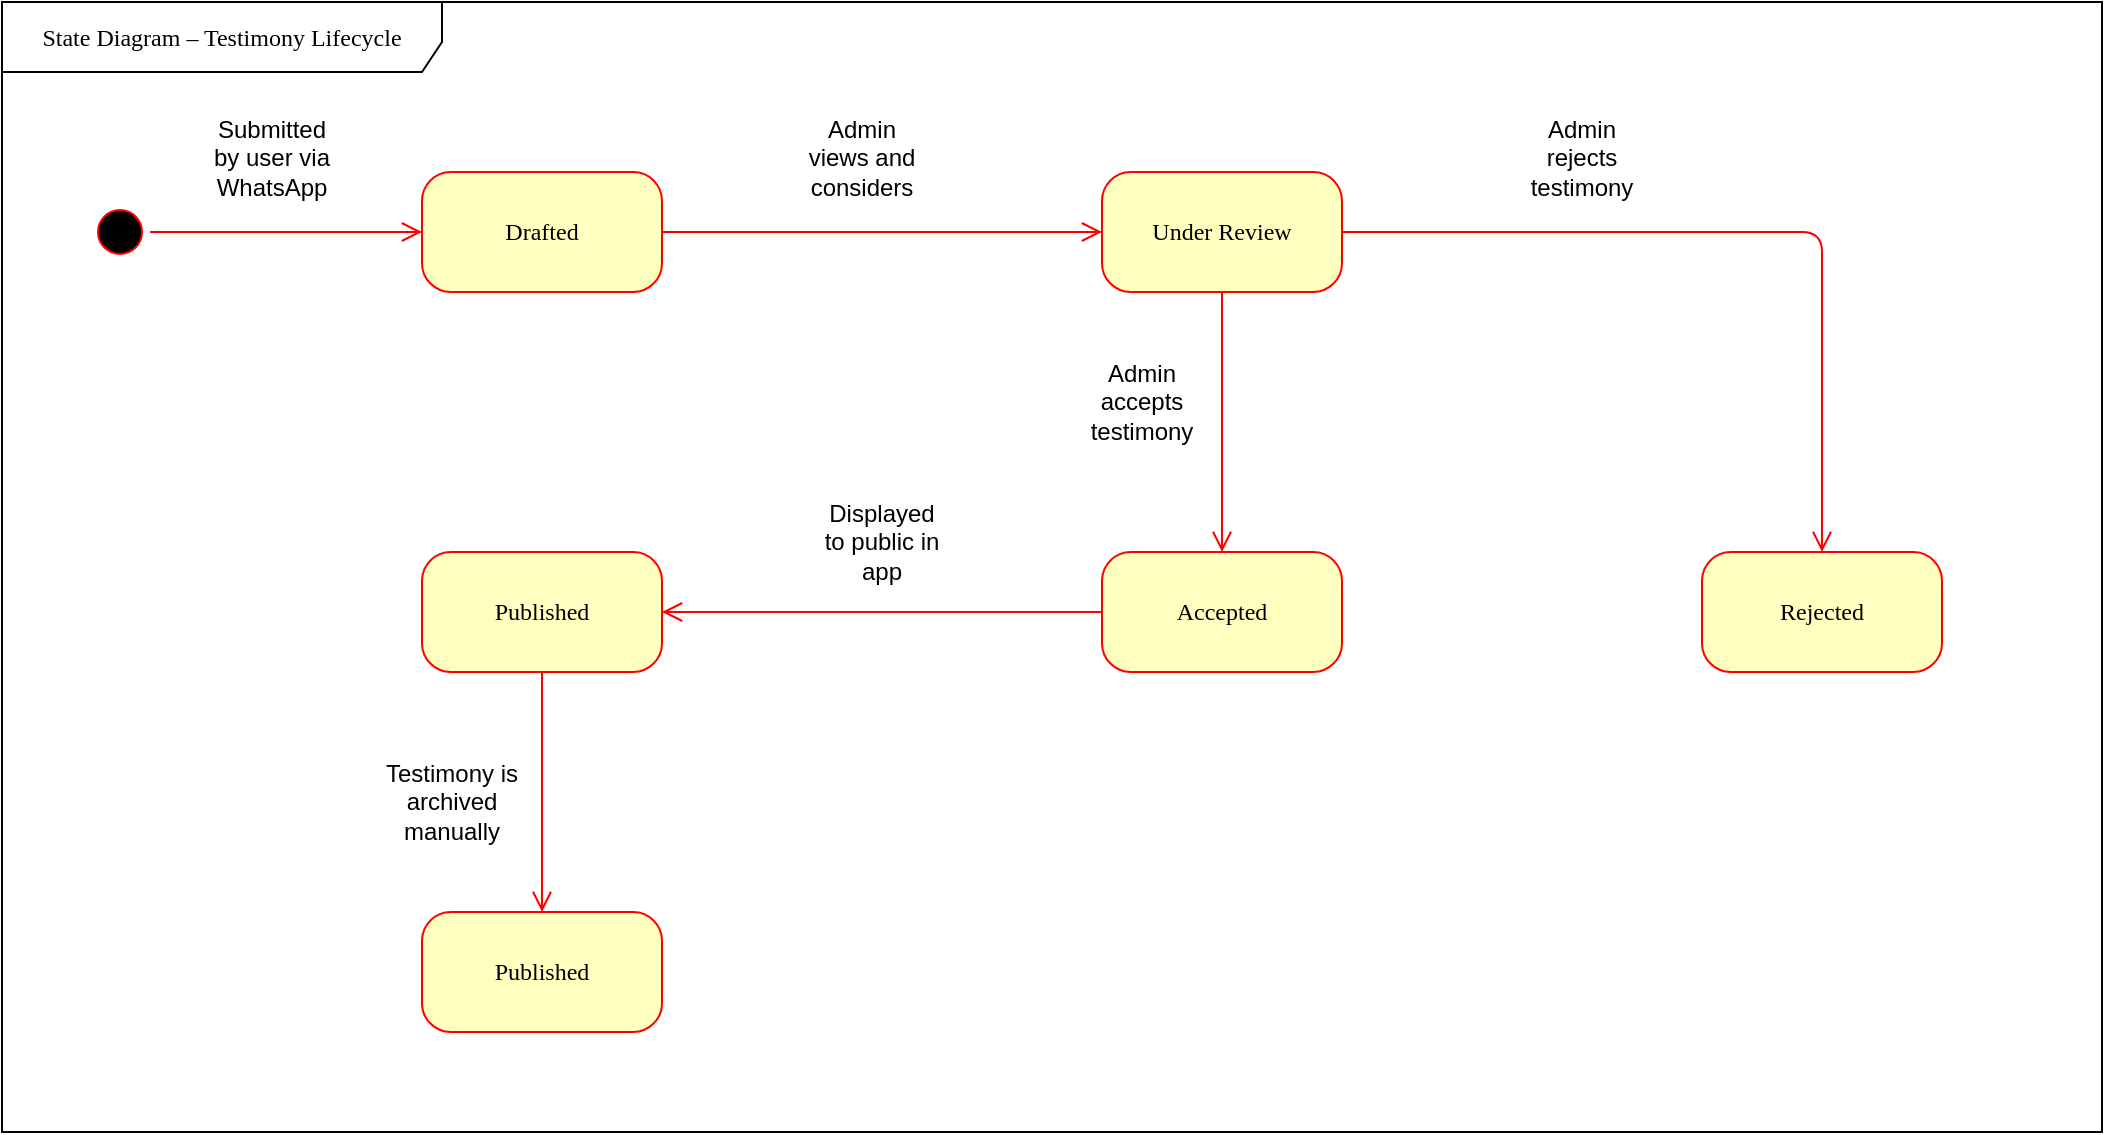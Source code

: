 <mxfile version="26.2.14" pages="2">
  <diagram name="Page-1" id="58cdce13-f638-feb5-8d6f-7d28b1aa9fa0">
    <mxGraphModel dx="1042" dy="543" grid="1" gridSize="10" guides="1" tooltips="1" connect="1" arrows="1" fold="1" page="1" pageScale="1" pageWidth="1100" pageHeight="850" background="none" math="0" shadow="0">
      <root>
        <mxCell id="0" />
        <mxCell id="1" parent="0" />
        <mxCell id="2a3bc250acf0617d-8" value="State Diagram – Testimony Lifecycle" style="shape=umlFrame;whiteSpace=wrap;html=1;rounded=1;shadow=0;comic=0;labelBackgroundColor=none;strokeWidth=1;fontFamily=Verdana;fontSize=12;align=center;width=220;height=35;" parent="1" vertex="1">
          <mxGeometry x="30" y="35" width="1050" height="565" as="geometry" />
        </mxCell>
        <mxCell id="382b91b5511bd0f7-1" value="" style="ellipse;html=1;shape=startState;fillColor=#000000;strokeColor=#ff0000;rounded=1;shadow=0;comic=0;labelBackgroundColor=none;fontFamily=Verdana;fontSize=12;fontColor=#000000;align=center;direction=south;" parent="1" vertex="1">
          <mxGeometry x="74" y="135" width="30" height="30" as="geometry" />
        </mxCell>
        <mxCell id="382b91b5511bd0f7-5" value="Published" style="rounded=1;whiteSpace=wrap;html=1;arcSize=24;fillColor=#ffffc0;strokeColor=#ff0000;shadow=0;comic=0;labelBackgroundColor=none;fontFamily=Verdana;fontSize=12;fontColor=#000000;align=center;" parent="1" vertex="1">
          <mxGeometry x="240" y="310" width="120" height="60" as="geometry" />
        </mxCell>
        <mxCell id="382b91b5511bd0f7-6" value="Drafted" style="rounded=1;whiteSpace=wrap;html=1;arcSize=24;fillColor=#ffffc0;strokeColor=#ff0000;shadow=0;comic=0;labelBackgroundColor=none;fontFamily=Verdana;fontSize=12;fontColor=#000000;align=center;" parent="1" vertex="1">
          <mxGeometry x="240" y="120" width="120" height="60" as="geometry" />
        </mxCell>
        <mxCell id="382b91b5511bd0f7-7" value="Under Review" style="rounded=1;whiteSpace=wrap;html=1;arcSize=24;fillColor=#ffffc0;strokeColor=#ff0000;shadow=0;comic=0;labelBackgroundColor=none;fontFamily=Verdana;fontSize=12;fontColor=#000000;align=center;" parent="1" vertex="1">
          <mxGeometry x="580" y="120" width="120" height="60" as="geometry" />
        </mxCell>
        <mxCell id="382b91b5511bd0f7-9" value="Rejected" style="rounded=1;whiteSpace=wrap;html=1;arcSize=24;fillColor=#ffffc0;strokeColor=#ff0000;shadow=0;comic=0;labelBackgroundColor=none;fontFamily=Verdana;fontSize=12;fontColor=#000000;align=center;" parent="1" vertex="1">
          <mxGeometry x="880" y="310" width="120" height="60" as="geometry" />
        </mxCell>
        <mxCell id="382b91b5511bd0f7-10" value="Accepted" style="rounded=1;whiteSpace=wrap;html=1;arcSize=24;fillColor=#ffffc0;strokeColor=#ff0000;shadow=0;comic=0;labelBackgroundColor=none;fontFamily=Verdana;fontSize=12;fontColor=#000000;align=center;" parent="1" vertex="1">
          <mxGeometry x="580" y="310" width="120" height="60" as="geometry" />
        </mxCell>
        <mxCell id="2a3bc250acf0617d-9" style="edgeStyle=orthogonalEdgeStyle;html=1;labelBackgroundColor=none;endArrow=open;endSize=8;strokeColor=#ff0000;fontFamily=Verdana;fontSize=12;align=left;" parent="1" source="382b91b5511bd0f7-1" target="382b91b5511bd0f7-6" edge="1">
          <mxGeometry relative="1" as="geometry" />
        </mxCell>
        <mxCell id="ndc9le6UYOeYiSDAuOgX-5" value="Published" style="rounded=1;whiteSpace=wrap;html=1;arcSize=24;fillColor=#ffffc0;strokeColor=#ff0000;shadow=0;comic=0;labelBackgroundColor=none;fontFamily=Verdana;fontSize=12;fontColor=#000000;align=center;" vertex="1" parent="1">
          <mxGeometry x="240" y="490" width="120" height="60" as="geometry" />
        </mxCell>
        <mxCell id="ndc9le6UYOeYiSDAuOgX-9" value="Admin views and considers" style="text;html=1;align=center;verticalAlign=middle;whiteSpace=wrap;rounded=0;" vertex="1" parent="1">
          <mxGeometry x="430" y="90" width="60" height="45" as="geometry" />
        </mxCell>
        <mxCell id="ndc9le6UYOeYiSDAuOgX-11" value="Admin accepts testimony" style="text;html=1;align=center;verticalAlign=middle;whiteSpace=wrap;rounded=0;" vertex="1" parent="1">
          <mxGeometry x="570" y="210" width="60" height="50" as="geometry" />
        </mxCell>
        <mxCell id="ndc9le6UYOeYiSDAuOgX-12" value="Admin rejects testimony" style="text;html=1;align=center;verticalAlign=middle;whiteSpace=wrap;rounded=0;" vertex="1" parent="1">
          <mxGeometry x="790" y="90" width="60" height="45" as="geometry" />
        </mxCell>
        <mxCell id="ndc9le6UYOeYiSDAuOgX-13" value="Displayed to public in app" style="text;html=1;align=center;verticalAlign=middle;whiteSpace=wrap;rounded=0;" vertex="1" parent="1">
          <mxGeometry x="440" y="290" width="60" height="30" as="geometry" />
        </mxCell>
        <mxCell id="ndc9le6UYOeYiSDAuOgX-14" value="Testimony is archived manually" style="text;html=1;align=center;verticalAlign=middle;whiteSpace=wrap;rounded=0;" vertex="1" parent="1">
          <mxGeometry x="220" y="410" width="70" height="50" as="geometry" />
        </mxCell>
        <mxCell id="ndc9le6UYOeYiSDAuOgX-15" style="edgeStyle=orthogonalEdgeStyle;html=1;labelBackgroundColor=none;endArrow=open;endSize=8;strokeColor=#ff0000;fontFamily=Verdana;fontSize=12;align=left;exitX=1;exitY=0.5;exitDx=0;exitDy=0;entryX=0;entryY=0.5;entryDx=0;entryDy=0;" edge="1" parent="1" source="382b91b5511bd0f7-6" target="382b91b5511bd0f7-7">
          <mxGeometry relative="1" as="geometry">
            <mxPoint x="402" y="149.5" as="sourcePoint" />
            <mxPoint x="538" y="149.5" as="targetPoint" />
          </mxGeometry>
        </mxCell>
        <mxCell id="ndc9le6UYOeYiSDAuOgX-16" style="edgeStyle=orthogonalEdgeStyle;html=1;labelBackgroundColor=none;endArrow=open;endSize=8;strokeColor=#ff0000;fontFamily=Verdana;fontSize=12;align=left;exitX=1;exitY=0.5;exitDx=0;exitDy=0;entryX=0.5;entryY=0;entryDx=0;entryDy=0;" edge="1" parent="1" source="382b91b5511bd0f7-7" target="382b91b5511bd0f7-9">
          <mxGeometry relative="1" as="geometry">
            <mxPoint x="710" y="149.5" as="sourcePoint" />
            <mxPoint x="930" y="149.5" as="targetPoint" />
          </mxGeometry>
        </mxCell>
        <mxCell id="ndc9le6UYOeYiSDAuOgX-17" style="edgeStyle=orthogonalEdgeStyle;html=1;labelBackgroundColor=none;endArrow=open;endSize=8;strokeColor=#ff0000;fontFamily=Verdana;fontSize=12;align=left;exitX=0.5;exitY=1;exitDx=0;exitDy=0;" edge="1" parent="1" source="382b91b5511bd0f7-7" target="382b91b5511bd0f7-10">
          <mxGeometry relative="1" as="geometry">
            <mxPoint x="830" y="232" as="sourcePoint" />
            <mxPoint x="610" y="232" as="targetPoint" />
          </mxGeometry>
        </mxCell>
        <mxCell id="ndc9le6UYOeYiSDAuOgX-18" style="edgeStyle=orthogonalEdgeStyle;html=1;labelBackgroundColor=none;endArrow=open;endSize=8;strokeColor=#ff0000;fontFamily=Verdana;fontSize=12;align=left;exitX=0.5;exitY=1;exitDx=0;exitDy=0;entryX=0.5;entryY=0;entryDx=0;entryDy=0;" edge="1" parent="1" source="382b91b5511bd0f7-5" target="ndc9le6UYOeYiSDAuOgX-5">
          <mxGeometry relative="1" as="geometry">
            <mxPoint x="299.5" y="380" as="sourcePoint" />
            <mxPoint x="299.5" y="510" as="targetPoint" />
          </mxGeometry>
        </mxCell>
        <mxCell id="ndc9le6UYOeYiSDAuOgX-19" style="edgeStyle=orthogonalEdgeStyle;html=1;labelBackgroundColor=none;endArrow=open;endSize=8;strokeColor=#ff0000;fontFamily=Verdana;fontSize=12;align=left;exitX=0;exitY=0.5;exitDx=0;exitDy=0;entryX=1;entryY=0.5;entryDx=0;entryDy=0;" edge="1" parent="1" source="382b91b5511bd0f7-10" target="382b91b5511bd0f7-5">
          <mxGeometry relative="1" as="geometry">
            <mxPoint x="570" y="339.5" as="sourcePoint" />
            <mxPoint x="380" y="340" as="targetPoint" />
          </mxGeometry>
        </mxCell>
        <mxCell id="8A71CzXxXlTFv-isNXab-1" value="Submitted by user via WhatsApp" style="text;html=1;align=center;verticalAlign=middle;whiteSpace=wrap;rounded=0;" vertex="1" parent="1">
          <mxGeometry x="130" y="90" width="70" height="45" as="geometry" />
        </mxCell>
      </root>
    </mxGraphModel>
  </diagram>
  <diagram id="gRkzxpnKTLhMRPmaKneM" name="Page-2">
    <mxGraphModel dx="1042" dy="543" grid="1" gridSize="10" guides="1" tooltips="1" connect="1" arrows="1" fold="1" page="1" pageScale="1" pageWidth="827" pageHeight="1169" math="0" shadow="0">
      <root>
        <mxCell id="0" />
        <mxCell id="1" parent="0" />
        <mxCell id="juG4G5Rw1NE28D_HhEhv-1" value="State Diagram – Program Lifecycle" style="shape=umlFrame;whiteSpace=wrap;html=1;rounded=1;shadow=0;comic=0;labelBackgroundColor=none;strokeWidth=1;fontFamily=Verdana;fontSize=12;align=center;width=220;height=35;" vertex="1" parent="1">
          <mxGeometry x="30" y="35" width="1050" height="925" as="geometry" />
        </mxCell>
        <mxCell id="juG4G5Rw1NE28D_HhEhv-2" value="" style="ellipse;html=1;shape=startState;fillColor=#000000;strokeColor=#ff0000;rounded=1;shadow=0;comic=0;labelBackgroundColor=none;fontFamily=Verdana;fontSize=12;fontColor=#000000;align=center;direction=south;" vertex="1" parent="1">
          <mxGeometry x="74" y="135" width="30" height="30" as="geometry" />
        </mxCell>
        <mxCell id="juG4G5Rw1NE28D_HhEhv-3" value="Live" style="rounded=1;whiteSpace=wrap;html=1;arcSize=24;fillColor=#ffffc0;strokeColor=#ff0000;shadow=0;comic=0;labelBackgroundColor=none;fontFamily=Verdana;fontSize=12;fontColor=#000000;align=center;" vertex="1" parent="1">
          <mxGeometry x="740" y="510" width="120" height="60" as="geometry" />
        </mxCell>
        <mxCell id="juG4G5Rw1NE28D_HhEhv-4" value="Draft" style="rounded=1;whiteSpace=wrap;html=1;arcSize=24;fillColor=#ffffc0;strokeColor=#ff0000;shadow=0;comic=0;labelBackgroundColor=none;fontFamily=Verdana;fontSize=12;fontColor=#000000;align=center;" vertex="1" parent="1">
          <mxGeometry x="240" y="120" width="120" height="60" as="geometry" />
        </mxCell>
        <mxCell id="juG4G5Rw1NE28D_HhEhv-5" value="Pending Approval" style="rounded=1;whiteSpace=wrap;html=1;arcSize=24;fillColor=#ffffc0;strokeColor=#ff0000;shadow=0;comic=0;labelBackgroundColor=none;fontFamily=Verdana;fontSize=12;fontColor=#000000;align=center;" vertex="1" parent="1">
          <mxGeometry x="580" y="120" width="120" height="60" as="geometry" />
        </mxCell>
        <mxCell id="juG4G5Rw1NE28D_HhEhv-6" value="Auto Approved" style="rounded=1;whiteSpace=wrap;html=1;arcSize=24;fillColor=#ffffc0;strokeColor=#ff0000;shadow=0;comic=0;labelBackgroundColor=none;fontFamily=Verdana;fontSize=12;fontColor=#000000;align=center;" vertex="1" parent="1">
          <mxGeometry x="880" y="310" width="120" height="60" as="geometry" />
        </mxCell>
        <mxCell id="juG4G5Rw1NE28D_HhEhv-7" value="Approved" style="rounded=1;whiteSpace=wrap;html=1;arcSize=24;fillColor=#ffffc0;strokeColor=#ff0000;shadow=0;comic=0;labelBackgroundColor=none;fontFamily=Verdana;fontSize=12;fontColor=#000000;align=center;" vertex="1" parent="1">
          <mxGeometry x="580" y="310" width="120" height="60" as="geometry" />
        </mxCell>
        <mxCell id="juG4G5Rw1NE28D_HhEhv-8" style="edgeStyle=orthogonalEdgeStyle;html=1;labelBackgroundColor=none;endArrow=open;endSize=8;strokeColor=#ff0000;fontFamily=Verdana;fontSize=12;align=left;" edge="1" parent="1" source="juG4G5Rw1NE28D_HhEhv-2" target="juG4G5Rw1NE28D_HhEhv-4">
          <mxGeometry relative="1" as="geometry" />
        </mxCell>
        <mxCell id="juG4G5Rw1NE28D_HhEhv-9" value="Archived" style="rounded=1;whiteSpace=wrap;html=1;arcSize=24;fillColor=#ffffc0;strokeColor=#ff0000;shadow=0;comic=0;labelBackgroundColor=none;fontFamily=Verdana;fontSize=12;fontColor=#000000;align=center;" vertex="1" parent="1">
          <mxGeometry x="740" y="710" width="120" height="60" as="geometry" />
        </mxCell>
        <mxCell id="juG4G5Rw1NE28D_HhEhv-10" value="Submitted for review" style="text;html=1;align=center;verticalAlign=middle;whiteSpace=wrap;rounded=0;" vertex="1" parent="1">
          <mxGeometry x="430" y="90" width="60" height="45" as="geometry" />
        </mxCell>
        <mxCell id="juG4G5Rw1NE28D_HhEhv-11" value="Approved by Super Admin" style="text;html=1;align=center;verticalAlign=middle;whiteSpace=wrap;rounded=0;" vertex="1" parent="1">
          <mxGeometry x="570" y="210" width="60" height="50" as="geometry" />
        </mxCell>
        <mxCell id="juG4G5Rw1NE28D_HhEhv-12" value="6-hour window expired" style="text;html=1;align=center;verticalAlign=middle;whiteSpace=wrap;rounded=0;" vertex="1" parent="1">
          <mxGeometry x="790" y="90" width="60" height="45" as="geometry" />
        </mxCell>
        <mxCell id="juG4G5Rw1NE28D_HhEhv-13" value="Becomes visible to users" style="text;html=1;align=center;verticalAlign=middle;whiteSpace=wrap;rounded=0;" vertex="1" parent="1">
          <mxGeometry x="570" y="430" width="60" height="30" as="geometry" />
        </mxCell>
        <mxCell id="juG4G5Rw1NE28D_HhEhv-14" value="Automatically becomes live" style="text;html=1;align=center;verticalAlign=middle;whiteSpace=wrap;rounded=0;" vertex="1" parent="1">
          <mxGeometry x="950" y="420" width="70" height="50" as="geometry" />
        </mxCell>
        <mxCell id="juG4G5Rw1NE28D_HhEhv-15" style="edgeStyle=orthogonalEdgeStyle;html=1;labelBackgroundColor=none;endArrow=open;endSize=8;strokeColor=#ff0000;fontFamily=Verdana;fontSize=12;align=left;exitX=1;exitY=0.5;exitDx=0;exitDy=0;entryX=0;entryY=0.5;entryDx=0;entryDy=0;" edge="1" parent="1" source="juG4G5Rw1NE28D_HhEhv-4" target="juG4G5Rw1NE28D_HhEhv-5">
          <mxGeometry relative="1" as="geometry">
            <mxPoint x="402" y="149.5" as="sourcePoint" />
            <mxPoint x="538" y="149.5" as="targetPoint" />
          </mxGeometry>
        </mxCell>
        <mxCell id="juG4G5Rw1NE28D_HhEhv-16" style="edgeStyle=orthogonalEdgeStyle;html=1;labelBackgroundColor=none;endArrow=open;endSize=8;strokeColor=#ff0000;fontFamily=Verdana;fontSize=12;align=left;exitX=1;exitY=0.5;exitDx=0;exitDy=0;entryX=0.5;entryY=0;entryDx=0;entryDy=0;" edge="1" parent="1" source="juG4G5Rw1NE28D_HhEhv-5" target="juG4G5Rw1NE28D_HhEhv-6">
          <mxGeometry relative="1" as="geometry">
            <mxPoint x="710" y="149.5" as="sourcePoint" />
            <mxPoint x="930" y="149.5" as="targetPoint" />
          </mxGeometry>
        </mxCell>
        <mxCell id="juG4G5Rw1NE28D_HhEhv-17" style="edgeStyle=orthogonalEdgeStyle;html=1;labelBackgroundColor=none;endArrow=open;endSize=8;strokeColor=#ff0000;fontFamily=Verdana;fontSize=12;align=left;exitX=0.5;exitY=1;exitDx=0;exitDy=0;" edge="1" parent="1" source="juG4G5Rw1NE28D_HhEhv-5" target="juG4G5Rw1NE28D_HhEhv-7">
          <mxGeometry relative="1" as="geometry">
            <mxPoint x="830" y="232" as="sourcePoint" />
            <mxPoint x="610" y="232" as="targetPoint" />
          </mxGeometry>
        </mxCell>
        <mxCell id="juG4G5Rw1NE28D_HhEhv-18" style="edgeStyle=orthogonalEdgeStyle;html=1;labelBackgroundColor=none;endArrow=open;endSize=8;strokeColor=#ff0000;fontFamily=Verdana;fontSize=12;align=left;exitX=0.5;exitY=1;exitDx=0;exitDy=0;entryX=0.5;entryY=0;entryDx=0;entryDy=0;" edge="1" parent="1" source="juG4G5Rw1NE28D_HhEhv-3" target="juG4G5Rw1NE28D_HhEhv-9">
          <mxGeometry relative="1" as="geometry">
            <mxPoint x="299.5" y="380" as="sourcePoint" />
            <mxPoint x="299.5" y="510" as="targetPoint" />
          </mxGeometry>
        </mxCell>
        <mxCell id="juG4G5Rw1NE28D_HhEhv-19" style="edgeStyle=orthogonalEdgeStyle;html=1;labelBackgroundColor=none;endArrow=open;endSize=8;strokeColor=#ff0000;fontFamily=Verdana;fontSize=12;align=left;exitX=0.5;exitY=1;exitDx=0;exitDy=0;entryX=0;entryY=0.5;entryDx=0;entryDy=0;" edge="1" parent="1" source="juG4G5Rw1NE28D_HhEhv-7" target="juG4G5Rw1NE28D_HhEhv-3">
          <mxGeometry relative="1" as="geometry">
            <mxPoint x="570" y="339.5" as="sourcePoint" />
            <mxPoint x="380" y="340" as="targetPoint" />
          </mxGeometry>
        </mxCell>
        <mxCell id="juG4G5Rw1NE28D_HhEhv-20" value="Created by Admin" style="text;html=1;align=center;verticalAlign=middle;whiteSpace=wrap;rounded=0;" vertex="1" parent="1">
          <mxGeometry x="130" y="90" width="70" height="45" as="geometry" />
        </mxCell>
        <mxCell id="juG4G5Rw1NE28D_HhEhv-22" style="edgeStyle=orthogonalEdgeStyle;html=1;labelBackgroundColor=none;endArrow=open;endSize=8;strokeColor=#ff0000;fontFamily=Verdana;fontSize=12;align=left;exitX=0.5;exitY=1;exitDx=0;exitDy=0;entryX=1;entryY=0.5;entryDx=0;entryDy=0;" edge="1" parent="1" source="juG4G5Rw1NE28D_HhEhv-6" target="juG4G5Rw1NE28D_HhEhv-3">
          <mxGeometry relative="1" as="geometry">
            <mxPoint x="939.5" y="390" as="sourcePoint" />
            <mxPoint x="939.5" y="520" as="targetPoint" />
          </mxGeometry>
        </mxCell>
        <mxCell id="juG4G5Rw1NE28D_HhEhv-23" value="Archived manually by Admin or Super Admin" style="text;html=1;align=center;verticalAlign=middle;whiteSpace=wrap;rounded=0;" vertex="1" parent="1">
          <mxGeometry x="680" y="610" width="110" height="50" as="geometry" />
        </mxCell>
      </root>
    </mxGraphModel>
  </diagram>
</mxfile>
